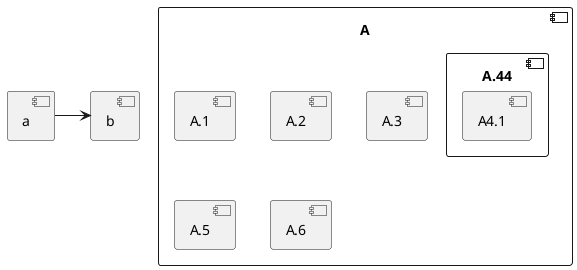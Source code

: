 @startuml

skinparam BackgroundColor transparent
skinparam componentStyle uml2

component a
component b
a -> b

component A {
    component A.1
    component A.2
    component A.3
    component A.44 {
        component A4.1
    }
    component A.5
    component A.6
}

@enduml